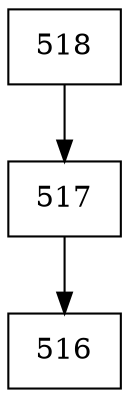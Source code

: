 digraph G {
  node [shape=record];
  node0 [label="{518}"];
  node0 -> node1;
  node1 [label="{517}"];
  node1 -> node2;
  node2 [label="{516}"];
}

